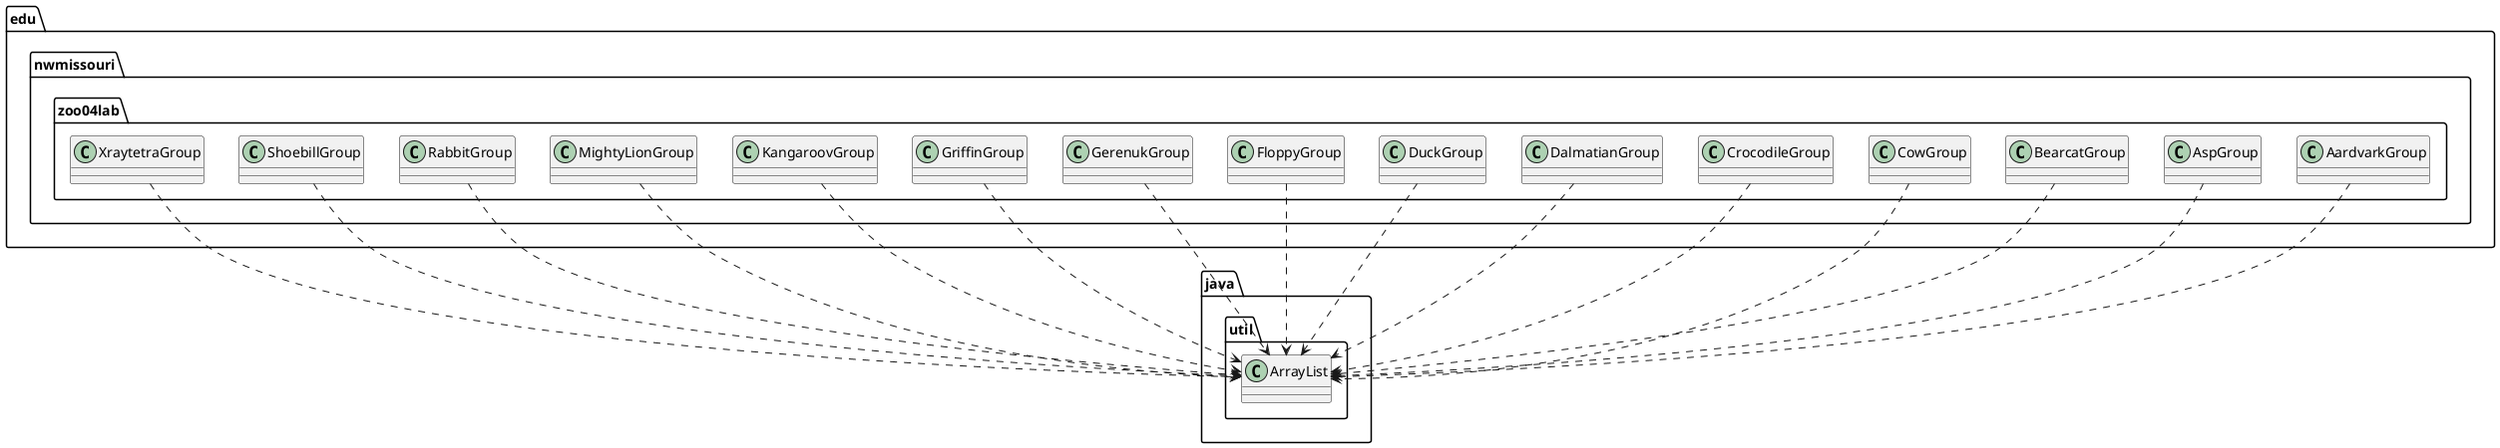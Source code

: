 @startuml
class edu.nwmissouri.zoo04lab.AardvarkGroup
class edu.nwmissouri.zoo04lab.AspGroup
class edu.nwmissouri.zoo04lab.BearcatGroup
class edu.nwmissouri.zoo04lab.CowGroup
class edu.nwmissouri.zoo04lab.CrocodileGroup
class edu.nwmissouri.zoo04lab.DalmatianGroup
class edu.nwmissouri.zoo04lab.DuckGroup
class edu.nwmissouri.zoo04lab.FloppyGroup
class edu.nwmissouri.zoo04lab.GerenukGroup
class edu.nwmissouri.zoo04lab.GriffinGroup
class edu.nwmissouri.zoo04lab.KangaroovGroup
class edu.nwmissouri.zoo04lab.MightyLionGroup
class edu.nwmissouri.zoo04lab.RabbitGroup
class edu.nwmissouri.zoo04lab.ShoebillGroup
class edu.nwmissouri.zoo04lab.XraytetraGroup
class java.util.ArrayList
edu.nwmissouri.zoo04lab.AardvarkGroup ..> java.util.ArrayList
edu.nwmissouri.zoo04lab.AspGroup ..> java.util.ArrayList
edu.nwmissouri.zoo04lab.BearcatGroup ..> java.util.ArrayList
edu.nwmissouri.zoo04lab.CowGroup ..> java.util.ArrayList
edu.nwmissouri.zoo04lab.CrocodileGroup ..> java.util.ArrayList
edu.nwmissouri.zoo04lab.DalmatianGroup ..> java.util.ArrayList
edu.nwmissouri.zoo04lab.DuckGroup ..> java.util.ArrayList
edu.nwmissouri.zoo04lab.FloppyGroup ..> java.util.ArrayList
edu.nwmissouri.zoo04lab.GerenukGroup ..> java.util.ArrayList
edu.nwmissouri.zoo04lab.GriffinGroup ..> java.util.ArrayList
edu.nwmissouri.zoo04lab.KangaroovGroup ..> java.util.ArrayList
edu.nwmissouri.zoo04lab.MightyLionGroup ..> java.util.ArrayList
edu.nwmissouri.zoo04lab.RabbitGroup ..> java.util.ArrayList
edu.nwmissouri.zoo04lab.ShoebillGroup ..> java.util.ArrayList
edu.nwmissouri.zoo04lab.XraytetraGroup ..> java.util.ArrayList
@enduml